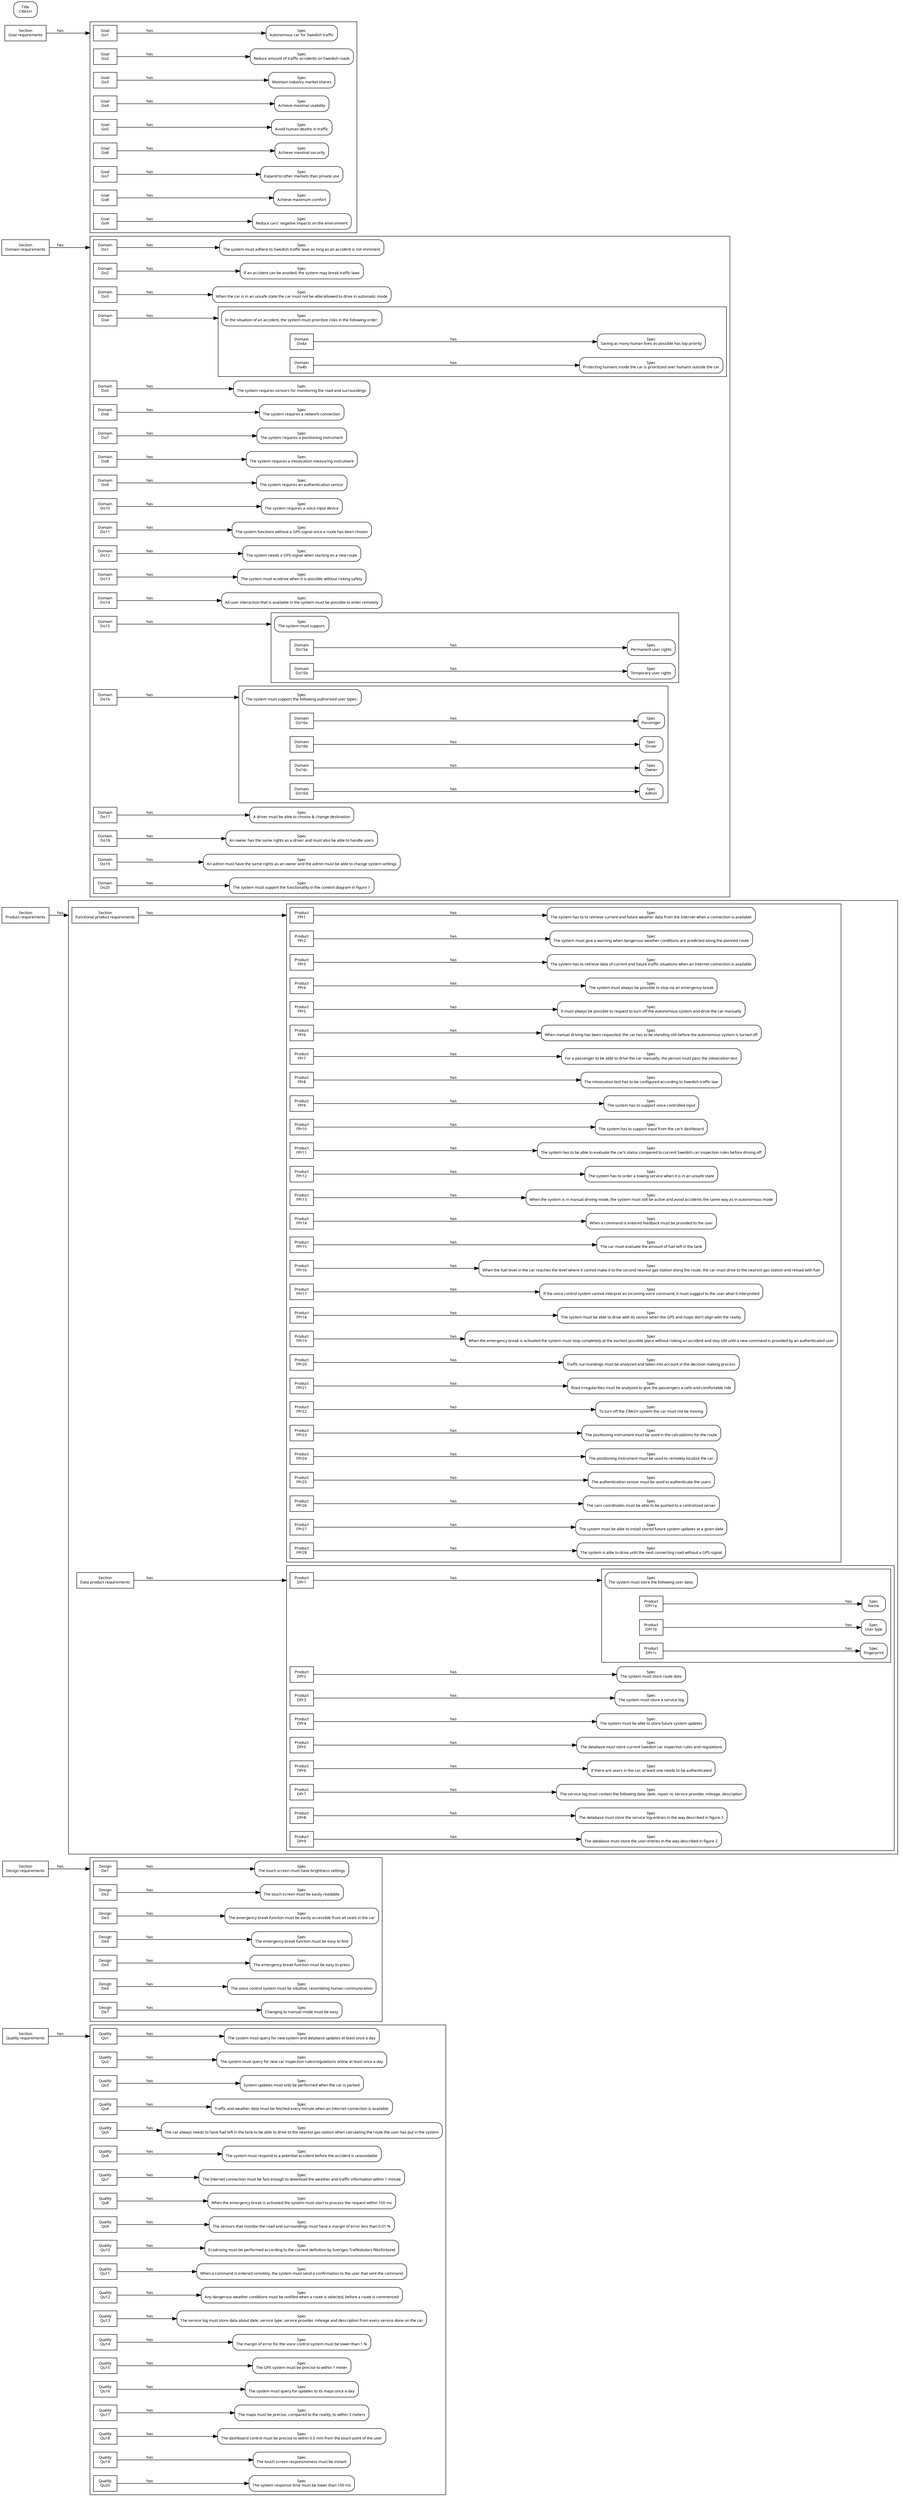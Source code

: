 digraph "reqT.Model" { 

  compound=true;overlap=false;rankdir=LR;clusterrank=local;
  node [fontname="Sans", fontsize=9];
  edge [fontname="Sans", fontsize=9];


//subGraphPre(Section(Quality requirements),has,Quality(Qu1),/)

  "/Section(Quality requirements)" [label="Section\nQuality requirements", shape=box];
  "/Section(Quality requirements)" ->   "/Section(Quality requirements).has/Quality(Qu1)" [label=has, lhead="cluster_Section(Quality requirements)"];
  subgraph "cluster_Section(Quality requirements)" { 

//singleSubnodeLink(Quality(Qu1),has,Spec(The system must query for new system and database updates at least once a day),Section(Quality requirements).has/)

    "/Section(Quality requirements).has/Quality(Qu1)" [label="Quality\nQu1", shape=box];
    "/Section(Quality requirements).has/Quality(Qu1).has/Spec(The system must query for new system and database updates at least once a day)" [label="Spec\nThe system must query for new system and database updates at least once a day", shape=box, style=rounded];
    "/Section(Quality requirements).has/Quality(Qu1)" ->   "/Section(Quality requirements).has/Quality(Qu1).has/Spec(The system must query for new system and database updates at least once a day)"[label=has];

//singleSubnodeLink(Quality(Qu2),has,Spec(The system must query for new car inspection rules/regulations online at least once a day),Section(Quality requirements).has/)

    "/Section(Quality requirements).has/Quality(Qu2)" [label="Quality\nQu2", shape=box];
    "/Section(Quality requirements).has/Quality(Qu2).has/Spec(The system must query for new car inspection rules/regulations online at least once a day)" [label="Spec\nThe system must query for new car inspection rules/regulations online at least once a day", shape=box, style=rounded];
    "/Section(Quality requirements).has/Quality(Qu2)" ->   "/Section(Quality requirements).has/Quality(Qu2).has/Spec(The system must query for new car inspection rules/regulations online at least once a day)"[label=has];

//singleSubnodeLink(Quality(Qu3),has,Spec(System updates must only be performed when the car is parked),Section(Quality requirements).has/)

    "/Section(Quality requirements).has/Quality(Qu3)" [label="Quality\nQu3", shape=box];
    "/Section(Quality requirements).has/Quality(Qu3).has/Spec(System updates must only be performed when the car is parked)" [label="Spec\nSystem updates must only be performed when the car is parked", shape=box, style=rounded];
    "/Section(Quality requirements).has/Quality(Qu3)" ->   "/Section(Quality requirements).has/Quality(Qu3).has/Spec(System updates must only be performed when the car is parked)"[label=has];

//singleSubnodeLink(Quality(Qu4),has,Spec(Traffic and weather data must be fetched every minute when an Internet connection is available),Section(Quality requirements).has/)

    "/Section(Quality requirements).has/Quality(Qu4)" [label="Quality\nQu4", shape=box];
    "/Section(Quality requirements).has/Quality(Qu4).has/Spec(Traffic and weather data must be fetched every minute when an Internet connection is available)" [label="Spec\nTraffic and weather data must be fetched every minute when an Internet connection is available", shape=box, style=rounded];
    "/Section(Quality requirements).has/Quality(Qu4)" ->   "/Section(Quality requirements).has/Quality(Qu4).has/Spec(Traffic and weather data must be fetched every minute when an Internet connection is available)"[label=has];

//singleSubnodeLink(Quality(Qu5),has,Spec(The car always needs to have fuel left in the tank to be able to drive to the nearest gas station when calculating the route the user has put in the system),Section(Quality requirements).has/)

    "/Section(Quality requirements).has/Quality(Qu5)" [label="Quality\nQu5", shape=box];
    "/Section(Quality requirements).has/Quality(Qu5).has/Spec(The car always needs to have fuel left in the tank to be able to drive to the nearest gas station when calculating the route the user has put in the system)" [label="Spec\nThe car always needs to have fuel left in the tank to be able to drive to the nearest gas station when calculating the route the user has put in the system", shape=box, style=rounded];
    "/Section(Quality requirements).has/Quality(Qu5)" ->   "/Section(Quality requirements).has/Quality(Qu5).has/Spec(The car always needs to have fuel left in the tank to be able to drive to the nearest gas station when calculating the route the user has put in the system)"[label=has];

//singleSubnodeLink(Quality(Qu6),has,Spec(The system must respond to a potential accident before the accident is unavoidable),Section(Quality requirements).has/)

    "/Section(Quality requirements).has/Quality(Qu6)" [label="Quality\nQu6", shape=box];
    "/Section(Quality requirements).has/Quality(Qu6).has/Spec(The system must respond to a potential accident before the accident is unavoidable)" [label="Spec\nThe system must respond to a potential accident before the accident is unavoidable", shape=box, style=rounded];
    "/Section(Quality requirements).has/Quality(Qu6)" ->   "/Section(Quality requirements).has/Quality(Qu6).has/Spec(The system must respond to a potential accident before the accident is unavoidable)"[label=has];

//singleSubnodeLink(Quality(Qu7),has,Spec(The Internet connection must be fast enough to download the weather and traffic information within 1 minute),Section(Quality requirements).has/)

    "/Section(Quality requirements).has/Quality(Qu7)" [label="Quality\nQu7", shape=box];
    "/Section(Quality requirements).has/Quality(Qu7).has/Spec(The Internet connection must be fast enough to download the weather and traffic information within 1 minute)" [label="Spec\nThe Internet connection must be fast enough to download the weather and traffic information within 1 minute", shape=box, style=rounded];
    "/Section(Quality requirements).has/Quality(Qu7)" ->   "/Section(Quality requirements).has/Quality(Qu7).has/Spec(The Internet connection must be fast enough to download the weather and traffic information within 1 minute)"[label=has];

//singleSubnodeLink(Quality(Qu8),has,Spec(When the emergency break is activated the system must start to process the request within 100 ms),Section(Quality requirements).has/)

    "/Section(Quality requirements).has/Quality(Qu8)" [label="Quality\nQu8", shape=box];
    "/Section(Quality requirements).has/Quality(Qu8).has/Spec(When the emergency break is activated the system must start to process the request within 100 ms)" [label="Spec\nWhen the emergency break is activated the system must start to process the request within 100 ms", shape=box, style=rounded];
    "/Section(Quality requirements).has/Quality(Qu8)" ->   "/Section(Quality requirements).has/Quality(Qu8).has/Spec(When the emergency break is activated the system must start to process the request within 100 ms)"[label=has];

//singleSubnodeLink(Quality(Qu9),has,Spec(The sensors that monitor the road and surroundings must have a margin of error less than 0.01 %),Section(Quality requirements).has/)

    "/Section(Quality requirements).has/Quality(Qu9)" [label="Quality\nQu9", shape=box];
    "/Section(Quality requirements).has/Quality(Qu9).has/Spec(The sensors that monitor the road and surroundings must have a margin of error less than 0.01 %)" [label="Spec\nThe sensors that monitor the road and surroundings must have a margin of error less than 0.01 %", shape=box, style=rounded];
    "/Section(Quality requirements).has/Quality(Qu9)" ->   "/Section(Quality requirements).has/Quality(Qu9).has/Spec(The sensors that monitor the road and surroundings must have a margin of error less than 0.01 %)"[label=has];

//singleSubnodeLink(Quality(Qu10),has,Spec(Ecodriving must be performed according to the current definition by Sveriges Trafikskolors Riksförbund),Section(Quality requirements).has/)

    "/Section(Quality requirements).has/Quality(Qu10)" [label="Quality\nQu10", shape=box];
    "/Section(Quality requirements).has/Quality(Qu10).has/Spec(Ecodriving must be performed according to the current definition by Sveriges Trafikskolors Riksförbund)" [label="Spec\nEcodriving must be performed according to the current definition by Sveriges Trafikskolors Riksförbund", shape=box, style=rounded];
    "/Section(Quality requirements).has/Quality(Qu10)" ->   "/Section(Quality requirements).has/Quality(Qu10).has/Spec(Ecodriving must be performed according to the current definition by Sveriges Trafikskolors Riksförbund)"[label=has];

//singleSubnodeLink(Quality(Qu11),has,Spec(When a command is entered remotely, the system must send a confirmation to the user that sent the command),Section(Quality requirements).has/)

    "/Section(Quality requirements).has/Quality(Qu11)" [label="Quality\nQu11", shape=box];
    "/Section(Quality requirements).has/Quality(Qu11).has/Spec(When a command is entered remotely, the system must send a confirmation to the user that sent the command)" [label="Spec\nWhen a command is entered remotely, the system must send a confirmation to the user that sent the command", shape=box, style=rounded];
    "/Section(Quality requirements).has/Quality(Qu11)" ->   "/Section(Quality requirements).has/Quality(Qu11).has/Spec(When a command is entered remotely, the system must send a confirmation to the user that sent the command)"[label=has];

//singleSubnodeLink(Quality(Qu12),has,Spec(Any dangerous weather conditions must be notified when a route is selected, before a route is commenced),Section(Quality requirements).has/)

    "/Section(Quality requirements).has/Quality(Qu12)" [label="Quality\nQu12", shape=box];
    "/Section(Quality requirements).has/Quality(Qu12).has/Spec(Any dangerous weather conditions must be notified when a route is selected, before a route is commenced)" [label="Spec\nAny dangerous weather conditions must be notified when a route is selected, before a route is commenced", shape=box, style=rounded];
    "/Section(Quality requirements).has/Quality(Qu12)" ->   "/Section(Quality requirements).has/Quality(Qu12).has/Spec(Any dangerous weather conditions must be notified when a route is selected, before a route is commenced)"[label=has];

//singleSubnodeLink(Quality(Qu13),has,Spec(The service log must store data about date, service type, service provider, mileage and description from every service done on the car),Section(Quality requirements).has/)

    "/Section(Quality requirements).has/Quality(Qu13)" [label="Quality\nQu13", shape=box];
    "/Section(Quality requirements).has/Quality(Qu13).has/Spec(The service log must store data about date, service type, service provider, mileage and description from every service done on the car)" [label="Spec\nThe service log must store data about date, service type, service provider, mileage and description from every service done on the car", shape=box, style=rounded];
    "/Section(Quality requirements).has/Quality(Qu13)" ->   "/Section(Quality requirements).has/Quality(Qu13).has/Spec(The service log must store data about date, service type, service provider, mileage and description from every service done on the car)"[label=has];

//singleSubnodeLink(Quality(Qu14),has,Spec(The margin of error for the voice control system must be lower than 1 %),Section(Quality requirements).has/)

    "/Section(Quality requirements).has/Quality(Qu14)" [label="Quality\nQu14", shape=box];
    "/Section(Quality requirements).has/Quality(Qu14).has/Spec(The margin of error for the voice control system must be lower than 1 %)" [label="Spec\nThe margin of error for the voice control system must be lower than 1 %", shape=box, style=rounded];
    "/Section(Quality requirements).has/Quality(Qu14)" ->   "/Section(Quality requirements).has/Quality(Qu14).has/Spec(The margin of error for the voice control system must be lower than 1 %)"[label=has];

//singleSubnodeLink(Quality(Qu15),has,Spec(The GPS system must be precise to within 1 meter),Section(Quality requirements).has/)

    "/Section(Quality requirements).has/Quality(Qu15)" [label="Quality\nQu15", shape=box];
    "/Section(Quality requirements).has/Quality(Qu15).has/Spec(The GPS system must be precise to within 1 meter)" [label="Spec\nThe GPS system must be precise to within 1 meter", shape=box, style=rounded];
    "/Section(Quality requirements).has/Quality(Qu15)" ->   "/Section(Quality requirements).has/Quality(Qu15).has/Spec(The GPS system must be precise to within 1 meter)"[label=has];

//singleSubnodeLink(Quality(Qu16),has,Spec(The system must query for updates to its maps once a day),Section(Quality requirements).has/)

    "/Section(Quality requirements).has/Quality(Qu16)" [label="Quality\nQu16", shape=box];
    "/Section(Quality requirements).has/Quality(Qu16).has/Spec(The system must query for updates to its maps once a day)" [label="Spec\nThe system must query for updates to its maps once a day", shape=box, style=rounded];
    "/Section(Quality requirements).has/Quality(Qu16)" ->   "/Section(Quality requirements).has/Quality(Qu16).has/Spec(The system must query for updates to its maps once a day)"[label=has];

//singleSubnodeLink(Quality(Qu17),has,Spec(The maps must be precise, compared to the reality, to within 3 meters),Section(Quality requirements).has/)

    "/Section(Quality requirements).has/Quality(Qu17)" [label="Quality\nQu17", shape=box];
    "/Section(Quality requirements).has/Quality(Qu17).has/Spec(The maps must be precise, compared to the reality, to within 3 meters)" [label="Spec\nThe maps must be precise, compared to the reality, to within 3 meters", shape=box, style=rounded];
    "/Section(Quality requirements).has/Quality(Qu17)" ->   "/Section(Quality requirements).has/Quality(Qu17).has/Spec(The maps must be precise, compared to the reality, to within 3 meters)"[label=has];

//singleSubnodeLink(Quality(Qu18),has,Spec(The dashboard control must be precise to within 0.5 mm from the touch point of the user),Section(Quality requirements).has/)

    "/Section(Quality requirements).has/Quality(Qu18)" [label="Quality\nQu18", shape=box];
    "/Section(Quality requirements).has/Quality(Qu18).has/Spec(The dashboard control must be precise to within 0.5 mm from the touch point of the user)" [label="Spec\nThe dashboard control must be precise to within 0.5 mm from the touch point of the user", shape=box, style=rounded];
    "/Section(Quality requirements).has/Quality(Qu18)" ->   "/Section(Quality requirements).has/Quality(Qu18).has/Spec(The dashboard control must be precise to within 0.5 mm from the touch point of the user)"[label=has];

//singleSubnodeLink(Quality(Qu19),has,Spec(The touch screen responsiveness must be instant),Section(Quality requirements).has/)

    "/Section(Quality requirements).has/Quality(Qu19)" [label="Quality\nQu19", shape=box];
    "/Section(Quality requirements).has/Quality(Qu19).has/Spec(The touch screen responsiveness must be instant)" [label="Spec\nThe touch screen responsiveness must be instant", shape=box, style=rounded];
    "/Section(Quality requirements).has/Quality(Qu19)" ->   "/Section(Quality requirements).has/Quality(Qu19).has/Spec(The touch screen responsiveness must be instant)"[label=has];

//singleSubnodeLink(Quality(Qu20),has,Spec(The system response time must be lower than 100 ms),Section(Quality requirements).has/)

    "/Section(Quality requirements).has/Quality(Qu20)" [label="Quality\nQu20", shape=box];
    "/Section(Quality requirements).has/Quality(Qu20).has/Spec(The system response time must be lower than 100 ms)" [label="Spec\nThe system response time must be lower than 100 ms", shape=box, style=rounded];
    "/Section(Quality requirements).has/Quality(Qu20)" ->   "/Section(Quality requirements).has/Quality(Qu20).has/Spec(The system response time must be lower than 100 ms)"[label=has];
  }

//subGraphPre(Section(Design requirements),has,Design(De1),/)

  "/Section(Design requirements)" [label="Section\nDesign requirements", shape=box];
  "/Section(Design requirements)" ->   "/Section(Design requirements).has/Design(De1)" [label=has, lhead="cluster_Section(Design requirements)"];
  subgraph "cluster_Section(Design requirements)" { 

//singleSubnodeLink(Design(De1),has,Spec(The touch screen must have brightness settings),Section(Design requirements).has/)

    "/Section(Design requirements).has/Design(De1)" [label="Design\nDe1", shape=box];
    "/Section(Design requirements).has/Design(De1).has/Spec(The touch screen must have brightness settings)" [label="Spec\nThe touch screen must have brightness settings", shape=box, style=rounded];
    "/Section(Design requirements).has/Design(De1)" ->   "/Section(Design requirements).has/Design(De1).has/Spec(The touch screen must have brightness settings)"[label=has];

//singleSubnodeLink(Design(De2),has,Spec(The touch screen must be easily readable),Section(Design requirements).has/)

    "/Section(Design requirements).has/Design(De2)" [label="Design\nDe2", shape=box];
    "/Section(Design requirements).has/Design(De2).has/Spec(The touch screen must be easily readable)" [label="Spec\nThe touch screen must be easily readable", shape=box, style=rounded];
    "/Section(Design requirements).has/Design(De2)" ->   "/Section(Design requirements).has/Design(De2).has/Spec(The touch screen must be easily readable)"[label=has];

//singleSubnodeLink(Design(De3),has,Spec(The emergency break function must be easily accessible from all seats in the car),Section(Design requirements).has/)

    "/Section(Design requirements).has/Design(De3)" [label="Design\nDe3", shape=box];
    "/Section(Design requirements).has/Design(De3).has/Spec(The emergency break function must be easily accessible from all seats in the car)" [label="Spec\nThe emergency break function must be easily accessible from all seats in the car", shape=box, style=rounded];
    "/Section(Design requirements).has/Design(De3)" ->   "/Section(Design requirements).has/Design(De3).has/Spec(The emergency break function must be easily accessible from all seats in the car)"[label=has];

//singleSubnodeLink(Design(De4),has,Spec(The emergency break function must be easy to find),Section(Design requirements).has/)

    "/Section(Design requirements).has/Design(De4)" [label="Design\nDe4", shape=box];
    "/Section(Design requirements).has/Design(De4).has/Spec(The emergency break function must be easy to find)" [label="Spec\nThe emergency break function must be easy to find", shape=box, style=rounded];
    "/Section(Design requirements).has/Design(De4)" ->   "/Section(Design requirements).has/Design(De4).has/Spec(The emergency break function must be easy to find)"[label=has];

//singleSubnodeLink(Design(De5),has,Spec(The emergency break function must be easy to press),Section(Design requirements).has/)

    "/Section(Design requirements).has/Design(De5)" [label="Design\nDe5", shape=box];
    "/Section(Design requirements).has/Design(De5).has/Spec(The emergency break function must be easy to press)" [label="Spec\nThe emergency break function must be easy to press", shape=box, style=rounded];
    "/Section(Design requirements).has/Design(De5)" ->   "/Section(Design requirements).has/Design(De5).has/Spec(The emergency break function must be easy to press)"[label=has];

//singleSubnodeLink(Design(De6),has,Spec(The voice control system must be intuitive, resembling human communication),Section(Design requirements).has/)

    "/Section(Design requirements).has/Design(De6)" [label="Design\nDe6", shape=box];
    "/Section(Design requirements).has/Design(De6).has/Spec(The voice control system must be intuitive, resembling human communication)" [label="Spec\nThe voice control system must be intuitive, resembling human communication", shape=box, style=rounded];
    "/Section(Design requirements).has/Design(De6)" ->   "/Section(Design requirements).has/Design(De6).has/Spec(The voice control system must be intuitive, resembling human communication)"[label=has];

//singleSubnodeLink(Design(De7),has,Spec(Changing to manual mode must be easy),Section(Design requirements).has/)

    "/Section(Design requirements).has/Design(De7)" [label="Design\nDe7", shape=box];
    "/Section(Design requirements).has/Design(De7).has/Spec(Changing to manual mode must be easy)" [label="Spec\nChanging to manual mode must be easy", shape=box, style=rounded];
    "/Section(Design requirements).has/Design(De7)" ->   "/Section(Design requirements).has/Design(De7).has/Spec(Changing to manual mode must be easy)"[label=has];
  }

//subGraphPre(Section(Product requirements),has,Section(Functional product requirements),/)

  "/Section(Product requirements)" [label="Section\nProduct requirements", shape=box];
  "/Section(Product requirements)" ->   "/Section(Product requirements).has/Section(Functional product requirements)" [label=has, lhead="cluster_Section(Product requirements)"];
  subgraph "cluster_Section(Product requirements)" { 

//subGraphPre(Section(Functional product requirements),has,Product(FPr1),Section(Product requirements).has/)

    "/Section(Product requirements).has/Section(Functional product requirements)" [label="Section\nFunctional product requirements", shape=box];
    "/Section(Product requirements).has/Section(Functional product requirements)" ->   "/Section(Product requirements).has/Section(Functional product requirements).has/Product(FPr1)" [label=has, lhead="cluster_Section(Functional product requirements)"];
    subgraph "cluster_Section(Functional product requirements)" { 

//singleSubnodeLink(Product(FPr1),has,Spec(The system has to to retrieve current and future weather data from the Internet when a connection is available),Section(Product requirements).has/Section(Functional product requirements).has/)

      "/Section(Product requirements).has/Section(Functional product requirements).has/Product(FPr1)" [label="Product\nFPr1", shape=box];
      "/Section(Product requirements).has/Section(Functional product requirements).has/Product(FPr1).has/Spec(The system has to to retrieve current and future weather data from the Internet when a connection is available)" [label="Spec\nThe system has to to retrieve current and future weather data from the Internet when a connection is available", shape=box, style=rounded];
      "/Section(Product requirements).has/Section(Functional product requirements).has/Product(FPr1)" ->   "/Section(Product requirements).has/Section(Functional product requirements).has/Product(FPr1).has/Spec(The system has to to retrieve current and future weather data from the Internet when a connection is available)"[label=has];

//singleSubnodeLink(Product(FPr2),has,Spec(The system must give a warning when dangerous weather conditions are predicted along the planned route),Section(Product requirements).has/Section(Functional product requirements).has/)

      "/Section(Product requirements).has/Section(Functional product requirements).has/Product(FPr2)" [label="Product\nFPr2", shape=box];
      "/Section(Product requirements).has/Section(Functional product requirements).has/Product(FPr2).has/Spec(The system must give a warning when dangerous weather conditions are predicted along the planned route)" [label="Spec\nThe system must give a warning when dangerous weather conditions are predicted along the planned route", shape=box, style=rounded];
      "/Section(Product requirements).has/Section(Functional product requirements).has/Product(FPr2)" ->   "/Section(Product requirements).has/Section(Functional product requirements).has/Product(FPr2).has/Spec(The system must give a warning when dangerous weather conditions are predicted along the planned route)"[label=has];

//singleSubnodeLink(Product(FPr3),has,Spec(The system has to retrieve data of current and future traffic situations when an Internet connection is available),Section(Product requirements).has/Section(Functional product requirements).has/)

      "/Section(Product requirements).has/Section(Functional product requirements).has/Product(FPr3)" [label="Product\nFPr3", shape=box];
      "/Section(Product requirements).has/Section(Functional product requirements).has/Product(FPr3).has/Spec(The system has to retrieve data of current and future traffic situations when an Internet connection is available)" [label="Spec\nThe system has to retrieve data of current and future traffic situations when an Internet connection is available", shape=box, style=rounded];
      "/Section(Product requirements).has/Section(Functional product requirements).has/Product(FPr3)" ->   "/Section(Product requirements).has/Section(Functional product requirements).has/Product(FPr3).has/Spec(The system has to retrieve data of current and future traffic situations when an Internet connection is available)"[label=has];

//singleSubnodeLink(Product(FPr4),has,Spec(The system must always be possible to stop via an emergency-break),Section(Product requirements).has/Section(Functional product requirements).has/)

      "/Section(Product requirements).has/Section(Functional product requirements).has/Product(FPr4)" [label="Product\nFPr4", shape=box];
      "/Section(Product requirements).has/Section(Functional product requirements).has/Product(FPr4).has/Spec(The system must always be possible to stop via an emergency-break)" [label="Spec\nThe system must always be possible to stop via an emergency-break", shape=box, style=rounded];
      "/Section(Product requirements).has/Section(Functional product requirements).has/Product(FPr4)" ->   "/Section(Product requirements).has/Section(Functional product requirements).has/Product(FPr4).has/Spec(The system must always be possible to stop via an emergency-break)"[label=has];

//singleSubnodeLink(Product(FPr5),has,Spec(It must always be possible to request to turn off the autonomous system and drive the car manually),Section(Product requirements).has/Section(Functional product requirements).has/)

      "/Section(Product requirements).has/Section(Functional product requirements).has/Product(FPr5)" [label="Product\nFPr5", shape=box];
      "/Section(Product requirements).has/Section(Functional product requirements).has/Product(FPr5).has/Spec(It must always be possible to request to turn off the autonomous system and drive the car manually)" [label="Spec\nIt must always be possible to request to turn off the autonomous system and drive the car manually", shape=box, style=rounded];
      "/Section(Product requirements).has/Section(Functional product requirements).has/Product(FPr5)" ->   "/Section(Product requirements).has/Section(Functional product requirements).has/Product(FPr5).has/Spec(It must always be possible to request to turn off the autonomous system and drive the car manually)"[label=has];

//singleSubnodeLink(Product(FPr6),has,Spec(When manual driving has been requested, the car has to be standing still before the autonomous system is turned off),Section(Product requirements).has/Section(Functional product requirements).has/)

      "/Section(Product requirements).has/Section(Functional product requirements).has/Product(FPr6)" [label="Product\nFPr6", shape=box];
      "/Section(Product requirements).has/Section(Functional product requirements).has/Product(FPr6).has/Spec(When manual driving has been requested, the car has to be standing still before the autonomous system is turned off)" [label="Spec\nWhen manual driving has been requested, the car has to be standing still before the autonomous system is turned off", shape=box, style=rounded];
      "/Section(Product requirements).has/Section(Functional product requirements).has/Product(FPr6)" ->   "/Section(Product requirements).has/Section(Functional product requirements).has/Product(FPr6).has/Spec(When manual driving has been requested, the car has to be standing still before the autonomous system is turned off)"[label=has];

//singleSubnodeLink(Product(FPr7),has,Spec(For a passenger to be able to drive the car manually, the person must pass the intoxication test),Section(Product requirements).has/Section(Functional product requirements).has/)

      "/Section(Product requirements).has/Section(Functional product requirements).has/Product(FPr7)" [label="Product\nFPr7", shape=box];
      "/Section(Product requirements).has/Section(Functional product requirements).has/Product(FPr7).has/Spec(For a passenger to be able to drive the car manually, the person must pass the intoxication test)" [label="Spec\nFor a passenger to be able to drive the car manually, the person must pass the intoxication test", shape=box, style=rounded];
      "/Section(Product requirements).has/Section(Functional product requirements).has/Product(FPr7)" ->   "/Section(Product requirements).has/Section(Functional product requirements).has/Product(FPr7).has/Spec(For a passenger to be able to drive the car manually, the person must pass the intoxication test)"[label=has];

//singleSubnodeLink(Product(FPr8),has,Spec(The intoxication test has to be configured according to Swedish traffic law),Section(Product requirements).has/Section(Functional product requirements).has/)

      "/Section(Product requirements).has/Section(Functional product requirements).has/Product(FPr8)" [label="Product\nFPr8", shape=box];
      "/Section(Product requirements).has/Section(Functional product requirements).has/Product(FPr8).has/Spec(The intoxication test has to be configured according to Swedish traffic law)" [label="Spec\nThe intoxication test has to be configured according to Swedish traffic law", shape=box, style=rounded];
      "/Section(Product requirements).has/Section(Functional product requirements).has/Product(FPr8)" ->   "/Section(Product requirements).has/Section(Functional product requirements).has/Product(FPr8).has/Spec(The intoxication test has to be configured according to Swedish traffic law)"[label=has];

//singleSubnodeLink(Product(FPr9),has,Spec(The system has to support voice controlled input),Section(Product requirements).has/Section(Functional product requirements).has/)

      "/Section(Product requirements).has/Section(Functional product requirements).has/Product(FPr9)" [label="Product\nFPr9", shape=box];
      "/Section(Product requirements).has/Section(Functional product requirements).has/Product(FPr9).has/Spec(The system has to support voice controlled input)" [label="Spec\nThe system has to support voice controlled input", shape=box, style=rounded];
      "/Section(Product requirements).has/Section(Functional product requirements).has/Product(FPr9)" ->   "/Section(Product requirements).has/Section(Functional product requirements).has/Product(FPr9).has/Spec(The system has to support voice controlled input)"[label=has];

//singleSubnodeLink(Product(FPr10),has,Spec(The system has to support input from the car's dashboard),Section(Product requirements).has/Section(Functional product requirements).has/)

      "/Section(Product requirements).has/Section(Functional product requirements).has/Product(FPr10)" [label="Product\nFPr10", shape=box];
      "/Section(Product requirements).has/Section(Functional product requirements).has/Product(FPr10).has/Spec(The system has to support input from the car's dashboard)" [label="Spec\nThe system has to support input from the car's dashboard", shape=box, style=rounded];
      "/Section(Product requirements).has/Section(Functional product requirements).has/Product(FPr10)" ->   "/Section(Product requirements).has/Section(Functional product requirements).has/Product(FPr10).has/Spec(The system has to support input from the car's dashboard)"[label=has];

//singleSubnodeLink(Product(FPr11),has,Spec(The system has to be able to evaluate the car's status compared to current Swedish car inspection rules before driving off),Section(Product requirements).has/Section(Functional product requirements).has/)

      "/Section(Product requirements).has/Section(Functional product requirements).has/Product(FPr11)" [label="Product\nFPr11", shape=box];
      "/Section(Product requirements).has/Section(Functional product requirements).has/Product(FPr11).has/Spec(The system has to be able to evaluate the car's status compared to current Swedish car inspection rules before driving off)" [label="Spec\nThe system has to be able to evaluate the car's status compared to current Swedish car inspection rules before driving off", shape=box, style=rounded];
      "/Section(Product requirements).has/Section(Functional product requirements).has/Product(FPr11)" ->   "/Section(Product requirements).has/Section(Functional product requirements).has/Product(FPr11).has/Spec(The system has to be able to evaluate the car's status compared to current Swedish car inspection rules before driving off)"[label=has];

//singleSubnodeLink(Product(FPr12),has,Spec(The system has to order a towing service when it is in an unsafe state),Section(Product requirements).has/Section(Functional product requirements).has/)

      "/Section(Product requirements).has/Section(Functional product requirements).has/Product(FPr12)" [label="Product\nFPr12", shape=box];
      "/Section(Product requirements).has/Section(Functional product requirements).has/Product(FPr12).has/Spec(The system has to order a towing service when it is in an unsafe state)" [label="Spec\nThe system has to order a towing service when it is in an unsafe state", shape=box, style=rounded];
      "/Section(Product requirements).has/Section(Functional product requirements).has/Product(FPr12)" ->   "/Section(Product requirements).has/Section(Functional product requirements).has/Product(FPr12).has/Spec(The system has to order a towing service when it is in an unsafe state)"[label=has];

//singleSubnodeLink(Product(FPr13),has,Spec(When the system is in manual driving mode, the system must still be active and avoid accidents the same way as in autonomous mode),Section(Product requirements).has/Section(Functional product requirements).has/)

      "/Section(Product requirements).has/Section(Functional product requirements).has/Product(FPr13)" [label="Product\nFPr13", shape=box];
      "/Section(Product requirements).has/Section(Functional product requirements).has/Product(FPr13).has/Spec(When the system is in manual driving mode, the system must still be active and avoid accidents the same way as in autonomous mode)" [label="Spec\nWhen the system is in manual driving mode, the system must still be active and avoid accidents the same way as in autonomous mode", shape=box, style=rounded];
      "/Section(Product requirements).has/Section(Functional product requirements).has/Product(FPr13)" ->   "/Section(Product requirements).has/Section(Functional product requirements).has/Product(FPr13).has/Spec(When the system is in manual driving mode, the system must still be active and avoid accidents the same way as in autonomous mode)"[label=has];

//singleSubnodeLink(Product(FPr14),has,Spec(When a command is entered feedback must be provided to the user),Section(Product requirements).has/Section(Functional product requirements).has/)

      "/Section(Product requirements).has/Section(Functional product requirements).has/Product(FPr14)" [label="Product\nFPr14", shape=box];
      "/Section(Product requirements).has/Section(Functional product requirements).has/Product(FPr14).has/Spec(When a command is entered feedback must be provided to the user)" [label="Spec\nWhen a command is entered feedback must be provided to the user", shape=box, style=rounded];
      "/Section(Product requirements).has/Section(Functional product requirements).has/Product(FPr14)" ->   "/Section(Product requirements).has/Section(Functional product requirements).has/Product(FPr14).has/Spec(When a command is entered feedback must be provided to the user)"[label=has];

//singleSubnodeLink(Product(FPr15),has,Spec(The car must evaluate the amount of fuel left in the tank),Section(Product requirements).has/Section(Functional product requirements).has/)

      "/Section(Product requirements).has/Section(Functional product requirements).has/Product(FPr15)" [label="Product\nFPr15", shape=box];
      "/Section(Product requirements).has/Section(Functional product requirements).has/Product(FPr15).has/Spec(The car must evaluate the amount of fuel left in the tank)" [label="Spec\nThe car must evaluate the amount of fuel left in the tank", shape=box, style=rounded];
      "/Section(Product requirements).has/Section(Functional product requirements).has/Product(FPr15)" ->   "/Section(Product requirements).has/Section(Functional product requirements).has/Product(FPr15).has/Spec(The car must evaluate the amount of fuel left in the tank)"[label=has];

//singleSubnodeLink(Product(FPr16),has,Spec(When the fuel level in the car reaches the level where it cannot make it to the second nearest gas station along the route, the car must drive to the nearest gas station and reload with fuel),Section(Product requirements).has/Section(Functional product requirements).has/)

      "/Section(Product requirements).has/Section(Functional product requirements).has/Product(FPr16)" [label="Product\nFPr16", shape=box];
      "/Section(Product requirements).has/Section(Functional product requirements).has/Product(FPr16).has/Spec(When the fuel level in the car reaches the level where it cannot make it to the second nearest gas station along the route, the car must drive to the nearest gas station and reload with fuel)" [label="Spec\nWhen the fuel level in the car reaches the level where it cannot make it to the second nearest gas station along the route, the car must drive to the nearest gas station and reload with fuel", shape=box, style=rounded];
      "/Section(Product requirements).has/Section(Functional product requirements).has/Product(FPr16)" ->   "/Section(Product requirements).has/Section(Functional product requirements).has/Product(FPr16).has/Spec(When the fuel level in the car reaches the level where it cannot make it to the second nearest gas station along the route, the car must drive to the nearest gas station and reload with fuel)"[label=has];

//singleSubnodeLink(Product(FPr17),has,Spec(If the voice control system cannot interpret an incoming voice command, it must suggest to the user what it interpreted),Section(Product requirements).has/Section(Functional product requirements).has/)

      "/Section(Product requirements).has/Section(Functional product requirements).has/Product(FPr17)" [label="Product\nFPr17", shape=box];
      "/Section(Product requirements).has/Section(Functional product requirements).has/Product(FPr17).has/Spec(If the voice control system cannot interpret an incoming voice command, it must suggest to the user what it interpreted)" [label="Spec\nIf the voice control system cannot interpret an incoming voice command, it must suggest to the user what it interpreted", shape=box, style=rounded];
      "/Section(Product requirements).has/Section(Functional product requirements).has/Product(FPr17)" ->   "/Section(Product requirements).has/Section(Functional product requirements).has/Product(FPr17).has/Spec(If the voice control system cannot interpret an incoming voice command, it must suggest to the user what it interpreted)"[label=has];

//singleSubnodeLink(Product(FPr18),has,Spec(The system must be able to drive with its sensor when the GPS and maps don't align with the reality),Section(Product requirements).has/Section(Functional product requirements).has/)

      "/Section(Product requirements).has/Section(Functional product requirements).has/Product(FPr18)" [label="Product\nFPr18", shape=box];
      "/Section(Product requirements).has/Section(Functional product requirements).has/Product(FPr18).has/Spec(The system must be able to drive with its sensor when the GPS and maps don't align with the reality)" [label="Spec\nThe system must be able to drive with its sensor when the GPS and maps don't align with the reality", shape=box, style=rounded];
      "/Section(Product requirements).has/Section(Functional product requirements).has/Product(FPr18)" ->   "/Section(Product requirements).has/Section(Functional product requirements).has/Product(FPr18).has/Spec(The system must be able to drive with its sensor when the GPS and maps don't align with the reality)"[label=has];

//singleSubnodeLink(Product(FPr19),has,Spec(When the emergency break is activated the system must stop completely at the earliest possible place without risking an accident and stay still until a new command is provided by an authenticated user),Section(Product requirements).has/Section(Functional product requirements).has/)

      "/Section(Product requirements).has/Section(Functional product requirements).has/Product(FPr19)" [label="Product\nFPr19", shape=box];
      "/Section(Product requirements).has/Section(Functional product requirements).has/Product(FPr19).has/Spec(When the emergency break is activated the system must stop completely at the earliest possible place without risking an accident and stay still until a new command is provided by an authenticated user)" [label="Spec\nWhen the emergency break is activated the system must stop completely at the earliest possible place without risking an accident and stay still until a new command is provided by an authenticated user", shape=box, style=rounded];
      "/Section(Product requirements).has/Section(Functional product requirements).has/Product(FPr19)" ->   "/Section(Product requirements).has/Section(Functional product requirements).has/Product(FPr19).has/Spec(When the emergency break is activated the system must stop completely at the earliest possible place without risking an accident and stay still until a new command is provided by an authenticated user)"[label=has];

//singleSubnodeLink(Product(FPr20),has,Spec(Traffic surroundings must be analyzed and taken into account in the decision making process),Section(Product requirements).has/Section(Functional product requirements).has/)

      "/Section(Product requirements).has/Section(Functional product requirements).has/Product(FPr20)" [label="Product\nFPr20", shape=box];
      "/Section(Product requirements).has/Section(Functional product requirements).has/Product(FPr20).has/Spec(Traffic surroundings must be analyzed and taken into account in the decision making process)" [label="Spec\nTraffic surroundings must be analyzed and taken into account in the decision making process", shape=box, style=rounded];
      "/Section(Product requirements).has/Section(Functional product requirements).has/Product(FPr20)" ->   "/Section(Product requirements).has/Section(Functional product requirements).has/Product(FPr20).has/Spec(Traffic surroundings must be analyzed and taken into account in the decision making process)"[label=has];

//singleSubnodeLink(Product(FPr21),has,Spec(Road irregularities must be analyzed to give the passengers a safe and comfortable ride),Section(Product requirements).has/Section(Functional product requirements).has/)

      "/Section(Product requirements).has/Section(Functional product requirements).has/Product(FPr21)" [label="Product\nFPr21", shape=box];
      "/Section(Product requirements).has/Section(Functional product requirements).has/Product(FPr21).has/Spec(Road irregularities must be analyzed to give the passengers a safe and comfortable ride)" [label="Spec\nRoad irregularities must be analyzed to give the passengers a safe and comfortable ride", shape=box, style=rounded];
      "/Section(Product requirements).has/Section(Functional product requirements).has/Product(FPr21)" ->   "/Section(Product requirements).has/Section(Functional product requirements).has/Product(FPr21).has/Spec(Road irregularities must be analyzed to give the passengers a safe and comfortable ride)"[label=has];

//singleSubnodeLink(Product(FPr22),has,Spec(To turn off the CRASH system the car must not be moving),Section(Product requirements).has/Section(Functional product requirements).has/)

      "/Section(Product requirements).has/Section(Functional product requirements).has/Product(FPr22)" [label="Product\nFPr22", shape=box];
      "/Section(Product requirements).has/Section(Functional product requirements).has/Product(FPr22).has/Spec(To turn off the CRASH system the car must not be moving)" [label="Spec\nTo turn off the CRASH system the car must not be moving", shape=box, style=rounded];
      "/Section(Product requirements).has/Section(Functional product requirements).has/Product(FPr22)" ->   "/Section(Product requirements).has/Section(Functional product requirements).has/Product(FPr22).has/Spec(To turn off the CRASH system the car must not be moving)"[label=has];

//singleSubnodeLink(Product(FPr23),has,Spec(The positioning instrument must be used in the calculations for the route),Section(Product requirements).has/Section(Functional product requirements).has/)

      "/Section(Product requirements).has/Section(Functional product requirements).has/Product(FPr23)" [label="Product\nFPr23", shape=box];
      "/Section(Product requirements).has/Section(Functional product requirements).has/Product(FPr23).has/Spec(The positioning instrument must be used in the calculations for the route)" [label="Spec\nThe positioning instrument must be used in the calculations for the route", shape=box, style=rounded];
      "/Section(Product requirements).has/Section(Functional product requirements).has/Product(FPr23)" ->   "/Section(Product requirements).has/Section(Functional product requirements).has/Product(FPr23).has/Spec(The positioning instrument must be used in the calculations for the route)"[label=has];

//singleSubnodeLink(Product(FPr24),has,Spec(The positioning instrument must be used to remotely localize the car),Section(Product requirements).has/Section(Functional product requirements).has/)

      "/Section(Product requirements).has/Section(Functional product requirements).has/Product(FPr24)" [label="Product\nFPr24", shape=box];
      "/Section(Product requirements).has/Section(Functional product requirements).has/Product(FPr24).has/Spec(The positioning instrument must be used to remotely localize the car)" [label="Spec\nThe positioning instrument must be used to remotely localize the car", shape=box, style=rounded];
      "/Section(Product requirements).has/Section(Functional product requirements).has/Product(FPr24)" ->   "/Section(Product requirements).has/Section(Functional product requirements).has/Product(FPr24).has/Spec(The positioning instrument must be used to remotely localize the car)"[label=has];

//singleSubnodeLink(Product(FPr25),has,Spec(The authentication sensor must be used to authenticate the users),Section(Product requirements).has/Section(Functional product requirements).has/)

      "/Section(Product requirements).has/Section(Functional product requirements).has/Product(FPr25)" [label="Product\nFPr25", shape=box];
      "/Section(Product requirements).has/Section(Functional product requirements).has/Product(FPr25).has/Spec(The authentication sensor must be used to authenticate the users)" [label="Spec\nThe authentication sensor must be used to authenticate the users", shape=box, style=rounded];
      "/Section(Product requirements).has/Section(Functional product requirements).has/Product(FPr25)" ->   "/Section(Product requirements).has/Section(Functional product requirements).has/Product(FPr25).has/Spec(The authentication sensor must be used to authenticate the users)"[label=has];

//singleSubnodeLink(Product(FPr26),has,Spec(The cars coordinates must be able to be pushed to a centralized server),Section(Product requirements).has/Section(Functional product requirements).has/)

      "/Section(Product requirements).has/Section(Functional product requirements).has/Product(FPr26)" [label="Product\nFPr26", shape=box];
      "/Section(Product requirements).has/Section(Functional product requirements).has/Product(FPr26).has/Spec(The cars coordinates must be able to be pushed to a centralized server)" [label="Spec\nThe cars coordinates must be able to be pushed to a centralized server", shape=box, style=rounded];
      "/Section(Product requirements).has/Section(Functional product requirements).has/Product(FPr26)" ->   "/Section(Product requirements).has/Section(Functional product requirements).has/Product(FPr26).has/Spec(The cars coordinates must be able to be pushed to a centralized server)"[label=has];

//singleSubnodeLink(Product(FPr27),has,Spec(The system must be able to install stored future system updates at a given date),Section(Product requirements).has/Section(Functional product requirements).has/)

      "/Section(Product requirements).has/Section(Functional product requirements).has/Product(FPr27)" [label="Product\nFPr27", shape=box];
      "/Section(Product requirements).has/Section(Functional product requirements).has/Product(FPr27).has/Spec(The system must be able to install stored future system updates at a given date)" [label="Spec\nThe system must be able to install stored future system updates at a given date", shape=box, style=rounded];
      "/Section(Product requirements).has/Section(Functional product requirements).has/Product(FPr27)" ->   "/Section(Product requirements).has/Section(Functional product requirements).has/Product(FPr27).has/Spec(The system must be able to install stored future system updates at a given date)"[label=has];

//singleSubnodeLink(Product(FPr28),has,Spec(The system is able to drive until the next connecting road without a GPS-signal),Section(Product requirements).has/Section(Functional product requirements).has/)

      "/Section(Product requirements).has/Section(Functional product requirements).has/Product(FPr28)" [label="Product\nFPr28", shape=box];
      "/Section(Product requirements).has/Section(Functional product requirements).has/Product(FPr28).has/Spec(The system is able to drive until the next connecting road without a GPS-signal)" [label="Spec\nThe system is able to drive until the next connecting road without a GPS-signal", shape=box, style=rounded];
      "/Section(Product requirements).has/Section(Functional product requirements).has/Product(FPr28)" ->   "/Section(Product requirements).has/Section(Functional product requirements).has/Product(FPr28).has/Spec(The system is able to drive until the next connecting road without a GPS-signal)"[label=has];
    }

//subGraphPre(Section(Data product requirements),has,Product(DPr1),Section(Product requirements).has/)

    "/Section(Product requirements).has/Section(Data product requirements)" [label="Section\nData product requirements", shape=box];
    "/Section(Product requirements).has/Section(Data product requirements)" ->   "/Section(Product requirements).has/Section(Data product requirements).has/Product(DPr1)" [label=has, lhead="cluster_Section(Data product requirements)"];
    subgraph "cluster_Section(Data product requirements)" { 

//subGraphPre(Product(DPr1),has,Spec(The system must store the following user data:),Section(Product requirements).has/Section(Data product requirements).has/)

      "/Section(Product requirements).has/Section(Data product requirements).has/Product(DPr1)" [label="Product\nDPr1", shape=box];
      "/Section(Product requirements).has/Section(Data product requirements).has/Product(DPr1)" ->   "/Section(Product requirements).has/Section(Data product requirements).has/Product(DPr1).has/Spec(The system must store the following user data:)" [label=has, lhead="cluster_Product(DPr1)"];
      subgraph "cluster_Product(DPr1)" { 
        "/Section(Product requirements).has/Section(Data product requirements).has/Product(DPr1).has/Spec(The system must store the following user data:)" [label="Spec\nThe system must store the following user data:", shape=box, style=rounded];

//singleSubnodeLink(Product(DPr1a),has,Spec(Name),Section(Product requirements).has/Section(Data product requirements).has/Product(DPr1).has/)

        "/Section(Product requirements).has/Section(Data product requirements).has/Product(DPr1).has/Product(DPr1a)" [label="Product\nDPr1a", shape=box];
        "/Section(Product requirements).has/Section(Data product requirements).has/Product(DPr1).has/Product(DPr1a).has/Spec(Name)" [label="Spec\nName", shape=box, style=rounded];
        "/Section(Product requirements).has/Section(Data product requirements).has/Product(DPr1).has/Product(DPr1a)" ->   "/Section(Product requirements).has/Section(Data product requirements).has/Product(DPr1).has/Product(DPr1a).has/Spec(Name)"[label=has];

//singleSubnodeLink(Product(DPr1b),has,Spec(User type),Section(Product requirements).has/Section(Data product requirements).has/Product(DPr1).has/)

        "/Section(Product requirements).has/Section(Data product requirements).has/Product(DPr1).has/Product(DPr1b)" [label="Product\nDPr1b", shape=box];
        "/Section(Product requirements).has/Section(Data product requirements).has/Product(DPr1).has/Product(DPr1b).has/Spec(User type)" [label="Spec\nUser type", shape=box, style=rounded];
        "/Section(Product requirements).has/Section(Data product requirements).has/Product(DPr1).has/Product(DPr1b)" ->   "/Section(Product requirements).has/Section(Data product requirements).has/Product(DPr1).has/Product(DPr1b).has/Spec(User type)"[label=has];

//singleSubnodeLink(Product(DPr1c),has,Spec(Fingerprint),Section(Product requirements).has/Section(Data product requirements).has/Product(DPr1).has/)

        "/Section(Product requirements).has/Section(Data product requirements).has/Product(DPr1).has/Product(DPr1c)" [label="Product\nDPr1c", shape=box];
        "/Section(Product requirements).has/Section(Data product requirements).has/Product(DPr1).has/Product(DPr1c).has/Spec(Fingerprint)" [label="Spec\nFingerprint", shape=box, style=rounded];
        "/Section(Product requirements).has/Section(Data product requirements).has/Product(DPr1).has/Product(DPr1c)" ->   "/Section(Product requirements).has/Section(Data product requirements).has/Product(DPr1).has/Product(DPr1c).has/Spec(Fingerprint)"[label=has];
      }

//singleSubnodeLink(Product(DPr2),has,Spec(The system must store route data),Section(Product requirements).has/Section(Data product requirements).has/)

      "/Section(Product requirements).has/Section(Data product requirements).has/Product(DPr2)" [label="Product\nDPr2", shape=box];
      "/Section(Product requirements).has/Section(Data product requirements).has/Product(DPr2).has/Spec(The system must store route data)" [label="Spec\nThe system must store route data", shape=box, style=rounded];
      "/Section(Product requirements).has/Section(Data product requirements).has/Product(DPr2)" ->   "/Section(Product requirements).has/Section(Data product requirements).has/Product(DPr2).has/Spec(The system must store route data)"[label=has];

//singleSubnodeLink(Product(DPr3),has,Spec(The system must store a service log),Section(Product requirements).has/Section(Data product requirements).has/)

      "/Section(Product requirements).has/Section(Data product requirements).has/Product(DPr3)" [label="Product\nDPr3", shape=box];
      "/Section(Product requirements).has/Section(Data product requirements).has/Product(DPr3).has/Spec(The system must store a service log)" [label="Spec\nThe system must store a service log", shape=box, style=rounded];
      "/Section(Product requirements).has/Section(Data product requirements).has/Product(DPr3)" ->   "/Section(Product requirements).has/Section(Data product requirements).has/Product(DPr3).has/Spec(The system must store a service log)"[label=has];

//singleSubnodeLink(Product(DPr4),has,Spec(The system must be able to store future system updates),Section(Product requirements).has/Section(Data product requirements).has/)

      "/Section(Product requirements).has/Section(Data product requirements).has/Product(DPr4)" [label="Product\nDPr4", shape=box];
      "/Section(Product requirements).has/Section(Data product requirements).has/Product(DPr4).has/Spec(The system must be able to store future system updates)" [label="Spec\nThe system must be able to store future system updates", shape=box, style=rounded];
      "/Section(Product requirements).has/Section(Data product requirements).has/Product(DPr4)" ->   "/Section(Product requirements).has/Section(Data product requirements).has/Product(DPr4).has/Spec(The system must be able to store future system updates)"[label=has];

//singleSubnodeLink(Product(DPr5),has,Spec(The database must store current Swedish car inspection rules and regulations),Section(Product requirements).has/Section(Data product requirements).has/)

      "/Section(Product requirements).has/Section(Data product requirements).has/Product(DPr5)" [label="Product\nDPr5", shape=box];
      "/Section(Product requirements).has/Section(Data product requirements).has/Product(DPr5).has/Spec(The database must store current Swedish car inspection rules and regulations)" [label="Spec\nThe database must store current Swedish car inspection rules and regulations", shape=box, style=rounded];
      "/Section(Product requirements).has/Section(Data product requirements).has/Product(DPr5)" ->   "/Section(Product requirements).has/Section(Data product requirements).has/Product(DPr5).has/Spec(The database must store current Swedish car inspection rules and regulations)"[label=has];

//singleSubnodeLink(Product(DPr6),has,Spec(If there are users in the car, at least one needs to be authenticated),Section(Product requirements).has/Section(Data product requirements).has/)

      "/Section(Product requirements).has/Section(Data product requirements).has/Product(DPr6)" [label="Product\nDPr6", shape=box];
      "/Section(Product requirements).has/Section(Data product requirements).has/Product(DPr6).has/Spec(If there are users in the car, at least one needs to be authenticated)" [label="Spec\nIf there are users in the car, at least one needs to be authenticated", shape=box, style=rounded];
      "/Section(Product requirements).has/Section(Data product requirements).has/Product(DPr6)" ->   "/Section(Product requirements).has/Section(Data product requirements).has/Product(DPr6).has/Spec(If there are users in the car, at least one needs to be authenticated)"[label=has];

//singleSubnodeLink(Product(DPr7),has,Spec(The service log must contain the following data: date, repair nr, service provider, mileage, description),Section(Product requirements).has/Section(Data product requirements).has/)

      "/Section(Product requirements).has/Section(Data product requirements).has/Product(DPr7)" [label="Product\nDPr7", shape=box];
      "/Section(Product requirements).has/Section(Data product requirements).has/Product(DPr7).has/Spec(The service log must contain the following data: date, repair nr, service provider, mileage, description)" [label="Spec\nThe service log must contain the following data: date, repair nr, service provider, mileage, description", shape=box, style=rounded];
      "/Section(Product requirements).has/Section(Data product requirements).has/Product(DPr7)" ->   "/Section(Product requirements).has/Section(Data product requirements).has/Product(DPr7).has/Spec(The service log must contain the following data: date, repair nr, service provider, mileage, description)"[label=has];

//singleSubnodeLink(Product(DPr8),has,Spec(The database must store the service log-entries in the way described in figure 3),Section(Product requirements).has/Section(Data product requirements).has/)

      "/Section(Product requirements).has/Section(Data product requirements).has/Product(DPr8)" [label="Product\nDPr8", shape=box];
      "/Section(Product requirements).has/Section(Data product requirements).has/Product(DPr8).has/Spec(The database must store the service log-entries in the way described in figure 3)" [label="Spec\nThe database must store the service log-entries in the way described in figure 3", shape=box, style=rounded];
      "/Section(Product requirements).has/Section(Data product requirements).has/Product(DPr8)" ->   "/Section(Product requirements).has/Section(Data product requirements).has/Product(DPr8).has/Spec(The database must store the service log-entries in the way described in figure 3)"[label=has];

//singleSubnodeLink(Product(DPr9),has,Spec(The database must store the user-entries in the way described in figure 2),Section(Product requirements).has/Section(Data product requirements).has/)

      "/Section(Product requirements).has/Section(Data product requirements).has/Product(DPr9)" [label="Product\nDPr9", shape=box];
      "/Section(Product requirements).has/Section(Data product requirements).has/Product(DPr9).has/Spec(The database must store the user-entries in the way described in figure 2)" [label="Spec\nThe database must store the user-entries in the way described in figure 2", shape=box, style=rounded];
      "/Section(Product requirements).has/Section(Data product requirements).has/Product(DPr9)" ->   "/Section(Product requirements).has/Section(Data product requirements).has/Product(DPr9).has/Spec(The database must store the user-entries in the way described in figure 2)"[label=has];
    }
  }

//subGraphPre(Section(Domain requirements),has,Domain(Do1),/)

  "/Section(Domain requirements)" [label="Section\nDomain requirements", shape=box];
  "/Section(Domain requirements)" ->   "/Section(Domain requirements).has/Domain(Do1)" [label=has, lhead="cluster_Section(Domain requirements)"];
  subgraph "cluster_Section(Domain requirements)" { 

//singleSubnodeLink(Domain(Do1),has,Spec(The system must adhere to Swedish traffic laws as long as an accident is not imminent),Section(Domain requirements).has/)

    "/Section(Domain requirements).has/Domain(Do1)" [label="Domain\nDo1", shape=box];
    "/Section(Domain requirements).has/Domain(Do1).has/Spec(The system must adhere to Swedish traffic laws as long as an accident is not imminent)" [label="Spec\nThe system must adhere to Swedish traffic laws as long as an accident is not imminent", shape=box, style=rounded];
    "/Section(Domain requirements).has/Domain(Do1)" ->   "/Section(Domain requirements).has/Domain(Do1).has/Spec(The system must adhere to Swedish traffic laws as long as an accident is not imminent)"[label=has];

//singleSubnodeLink(Domain(Do2),has,Spec(If an accident can be avoided, the system may break traffic laws),Section(Domain requirements).has/)

    "/Section(Domain requirements).has/Domain(Do2)" [label="Domain\nDo2", shape=box];
    "/Section(Domain requirements).has/Domain(Do2).has/Spec(If an accident can be avoided, the system may break traffic laws)" [label="Spec\nIf an accident can be avoided, the system may break traffic laws", shape=box, style=rounded];
    "/Section(Domain requirements).has/Domain(Do2)" ->   "/Section(Domain requirements).has/Domain(Do2).has/Spec(If an accident can be avoided, the system may break traffic laws)"[label=has];

//singleSubnodeLink(Domain(Do3),has,Spec(When the car is in an unsafe state the car must not be able/allowed to drive in automatic mode),Section(Domain requirements).has/)

    "/Section(Domain requirements).has/Domain(Do3)" [label="Domain\nDo3", shape=box];
    "/Section(Domain requirements).has/Domain(Do3).has/Spec(When the car is in an unsafe state the car must not be able/allowed to drive in automatic mode)" [label="Spec\nWhen the car is in an unsafe state the car must not be able/allowed to drive in automatic mode", shape=box, style=rounded];
    "/Section(Domain requirements).has/Domain(Do3)" ->   "/Section(Domain requirements).has/Domain(Do3).has/Spec(When the car is in an unsafe state the car must not be able/allowed to drive in automatic mode)"[label=has];

//subGraphPre(Domain(Do4),has,Spec(In the situation of an accident, the system must prioritize risks in the following order:),Section(Domain requirements).has/)

    "/Section(Domain requirements).has/Domain(Do4)" [label="Domain\nDo4", shape=box];
    "/Section(Domain requirements).has/Domain(Do4)" ->   "/Section(Domain requirements).has/Domain(Do4).has/Spec(In the situation of an accident, the system must prioritize risks in the following order:)" [label=has, lhead="cluster_Domain(Do4)"];
    subgraph "cluster_Domain(Do4)" { 
      "/Section(Domain requirements).has/Domain(Do4).has/Spec(In the situation of an accident, the system must prioritize risks in the following order:)" [label="Spec\nIn the situation of an accident, the system must prioritize risks in the following order:", shape=box, style=rounded];

//singleSubnodeLink(Domain(Do4a),has,Spec(Saving as many human lives as possible has top priority),Section(Domain requirements).has/Domain(Do4).has/)

      "/Section(Domain requirements).has/Domain(Do4).has/Domain(Do4a)" [label="Domain\nDo4a", shape=box];
      "/Section(Domain requirements).has/Domain(Do4).has/Domain(Do4a).has/Spec(Saving as many human lives as possible has top priority)" [label="Spec\nSaving as many human lives as possible has top priority", shape=box, style=rounded];
      "/Section(Domain requirements).has/Domain(Do4).has/Domain(Do4a)" ->   "/Section(Domain requirements).has/Domain(Do4).has/Domain(Do4a).has/Spec(Saving as many human lives as possible has top priority)"[label=has];

//singleSubnodeLink(Domain(Do4b),has,Spec(Protecting humans inside the car is prioritized over humans outside the car),Section(Domain requirements).has/Domain(Do4).has/)

      "/Section(Domain requirements).has/Domain(Do4).has/Domain(Do4b)" [label="Domain\nDo4b", shape=box];
      "/Section(Domain requirements).has/Domain(Do4).has/Domain(Do4b).has/Spec(Protecting humans inside the car is prioritized over humans outside the car)" [label="Spec\nProtecting humans inside the car is prioritized over humans outside the car", shape=box, style=rounded];
      "/Section(Domain requirements).has/Domain(Do4).has/Domain(Do4b)" ->   "/Section(Domain requirements).has/Domain(Do4).has/Domain(Do4b).has/Spec(Protecting humans inside the car is prioritized over humans outside the car)"[label=has];
    }

//singleSubnodeLink(Domain(Do5),has,Spec(The system requires sensors for monitoring the road and surroundings),Section(Domain requirements).has/)

    "/Section(Domain requirements).has/Domain(Do5)" [label="Domain\nDo5", shape=box];
    "/Section(Domain requirements).has/Domain(Do5).has/Spec(The system requires sensors for monitoring the road and surroundings)" [label="Spec\nThe system requires sensors for monitoring the road and surroundings", shape=box, style=rounded];
    "/Section(Domain requirements).has/Domain(Do5)" ->   "/Section(Domain requirements).has/Domain(Do5).has/Spec(The system requires sensors for monitoring the road and surroundings)"[label=has];

//singleSubnodeLink(Domain(Do6),has,Spec(The system requires a network connection),Section(Domain requirements).has/)

    "/Section(Domain requirements).has/Domain(Do6)" [label="Domain\nDo6", shape=box];
    "/Section(Domain requirements).has/Domain(Do6).has/Spec(The system requires a network connection)" [label="Spec\nThe system requires a network connection", shape=box, style=rounded];
    "/Section(Domain requirements).has/Domain(Do6)" ->   "/Section(Domain requirements).has/Domain(Do6).has/Spec(The system requires a network connection)"[label=has];

//singleSubnodeLink(Domain(Do7),has,Spec(The system requires a positioning instrument),Section(Domain requirements).has/)

    "/Section(Domain requirements).has/Domain(Do7)" [label="Domain\nDo7", shape=box];
    "/Section(Domain requirements).has/Domain(Do7).has/Spec(The system requires a positioning instrument)" [label="Spec\nThe system requires a positioning instrument", shape=box, style=rounded];
    "/Section(Domain requirements).has/Domain(Do7)" ->   "/Section(Domain requirements).has/Domain(Do7).has/Spec(The system requires a positioning instrument)"[label=has];

//singleSubnodeLink(Domain(Do8),has,Spec(The system requires a intoxication measuring instrument),Section(Domain requirements).has/)

    "/Section(Domain requirements).has/Domain(Do8)" [label="Domain\nDo8", shape=box];
    "/Section(Domain requirements).has/Domain(Do8).has/Spec(The system requires a intoxication measuring instrument)" [label="Spec\nThe system requires a intoxication measuring instrument", shape=box, style=rounded];
    "/Section(Domain requirements).has/Domain(Do8)" ->   "/Section(Domain requirements).has/Domain(Do8).has/Spec(The system requires a intoxication measuring instrument)"[label=has];

//singleSubnodeLink(Domain(Do9),has,Spec(The system requires an authentication sensor),Section(Domain requirements).has/)

    "/Section(Domain requirements).has/Domain(Do9)" [label="Domain\nDo9", shape=box];
    "/Section(Domain requirements).has/Domain(Do9).has/Spec(The system requires an authentication sensor)" [label="Spec\nThe system requires an authentication sensor", shape=box, style=rounded];
    "/Section(Domain requirements).has/Domain(Do9)" ->   "/Section(Domain requirements).has/Domain(Do9).has/Spec(The system requires an authentication sensor)"[label=has];

//singleSubnodeLink(Domain(Do10),has,Spec(The system requires a voice input device),Section(Domain requirements).has/)

    "/Section(Domain requirements).has/Domain(Do10)" [label="Domain\nDo10", shape=box];
    "/Section(Domain requirements).has/Domain(Do10).has/Spec(The system requires a voice input device)" [label="Spec\nThe system requires a voice input device", shape=box, style=rounded];
    "/Section(Domain requirements).has/Domain(Do10)" ->   "/Section(Domain requirements).has/Domain(Do10).has/Spec(The system requires a voice input device)"[label=has];

//singleSubnodeLink(Domain(Do11),has,Spec(The system functions without a GPS-signal once a route has been chosen),Section(Domain requirements).has/)

    "/Section(Domain requirements).has/Domain(Do11)" [label="Domain\nDo11", shape=box];
    "/Section(Domain requirements).has/Domain(Do11).has/Spec(The system functions without a GPS-signal once a route has been chosen)" [label="Spec\nThe system functions without a GPS-signal once a route has been chosen", shape=box, style=rounded];
    "/Section(Domain requirements).has/Domain(Do11)" ->   "/Section(Domain requirements).has/Domain(Do11).has/Spec(The system functions without a GPS-signal once a route has been chosen)"[label=has];

//singleSubnodeLink(Domain(Do12),has,Spec(The system needs a GPS-signal when starting on a new route),Section(Domain requirements).has/)

    "/Section(Domain requirements).has/Domain(Do12)" [label="Domain\nDo12", shape=box];
    "/Section(Domain requirements).has/Domain(Do12).has/Spec(The system needs a GPS-signal when starting on a new route)" [label="Spec\nThe system needs a GPS-signal when starting on a new route", shape=box, style=rounded];
    "/Section(Domain requirements).has/Domain(Do12)" ->   "/Section(Domain requirements).has/Domain(Do12).has/Spec(The system needs a GPS-signal when starting on a new route)"[label=has];

//singleSubnodeLink(Domain(Do13),has,Spec(The system must ecodrive when it is possible without risking safety),Section(Domain requirements).has/)

    "/Section(Domain requirements).has/Domain(Do13)" [label="Domain\nDo13", shape=box];
    "/Section(Domain requirements).has/Domain(Do13).has/Spec(The system must ecodrive when it is possible without risking safety)" [label="Spec\nThe system must ecodrive when it is possible without risking safety", shape=box, style=rounded];
    "/Section(Domain requirements).has/Domain(Do13)" ->   "/Section(Domain requirements).has/Domain(Do13).has/Spec(The system must ecodrive when it is possible without risking safety)"[label=has];

//singleSubnodeLink(Domain(Do14),has,Spec(All user interaction that is available in the system must be possible to enter remotely),Section(Domain requirements).has/)

    "/Section(Domain requirements).has/Domain(Do14)" [label="Domain\nDo14", shape=box];
    "/Section(Domain requirements).has/Domain(Do14).has/Spec(All user interaction that is available in the system must be possible to enter remotely)" [label="Spec\nAll user interaction that is available in the system must be possible to enter remotely", shape=box, style=rounded];
    "/Section(Domain requirements).has/Domain(Do14)" ->   "/Section(Domain requirements).has/Domain(Do14).has/Spec(All user interaction that is available in the system must be possible to enter remotely)"[label=has];

//subGraphPre(Domain(Do15),has,Spec(The system must support:),Section(Domain requirements).has/)

    "/Section(Domain requirements).has/Domain(Do15)" [label="Domain\nDo15", shape=box];
    "/Section(Domain requirements).has/Domain(Do15)" ->   "/Section(Domain requirements).has/Domain(Do15).has/Spec(The system must support:)" [label=has, lhead="cluster_Domain(Do15)"];
    subgraph "cluster_Domain(Do15)" { 
      "/Section(Domain requirements).has/Domain(Do15).has/Spec(The system must support:)" [label="Spec\nThe system must support:", shape=box, style=rounded];

//singleSubnodeLink(Domain(Do15a),has,Spec(Permanent user rights),Section(Domain requirements).has/Domain(Do15).has/)

      "/Section(Domain requirements).has/Domain(Do15).has/Domain(Do15a)" [label="Domain\nDo15a", shape=box];
      "/Section(Domain requirements).has/Domain(Do15).has/Domain(Do15a).has/Spec(Permanent user rights)" [label="Spec\nPermanent user rights", shape=box, style=rounded];
      "/Section(Domain requirements).has/Domain(Do15).has/Domain(Do15a)" ->   "/Section(Domain requirements).has/Domain(Do15).has/Domain(Do15a).has/Spec(Permanent user rights)"[label=has];

//singleSubnodeLink(Domain(Do15b),has,Spec(Temporary user rights),Section(Domain requirements).has/Domain(Do15).has/)

      "/Section(Domain requirements).has/Domain(Do15).has/Domain(Do15b)" [label="Domain\nDo15b", shape=box];
      "/Section(Domain requirements).has/Domain(Do15).has/Domain(Do15b).has/Spec(Temporary user rights)" [label="Spec\nTemporary user rights", shape=box, style=rounded];
      "/Section(Domain requirements).has/Domain(Do15).has/Domain(Do15b)" ->   "/Section(Domain requirements).has/Domain(Do15).has/Domain(Do15b).has/Spec(Temporary user rights)"[label=has];
    }

//subGraphPre(Domain(Do16),has,Spec(The system must support the following authorized user types:),Section(Domain requirements).has/)

    "/Section(Domain requirements).has/Domain(Do16)" [label="Domain\nDo16", shape=box];
    "/Section(Domain requirements).has/Domain(Do16)" ->   "/Section(Domain requirements).has/Domain(Do16).has/Spec(The system must support the following authorized user types:)" [label=has, lhead="cluster_Domain(Do16)"];
    subgraph "cluster_Domain(Do16)" { 
      "/Section(Domain requirements).has/Domain(Do16).has/Spec(The system must support the following authorized user types:)" [label="Spec\nThe system must support the following authorized user types:", shape=box, style=rounded];

//singleSubnodeLink(Domain(Do16a),has,Spec(Passenger),Section(Domain requirements).has/Domain(Do16).has/)

      "/Section(Domain requirements).has/Domain(Do16).has/Domain(Do16a)" [label="Domain\nDo16a", shape=box];
      "/Section(Domain requirements).has/Domain(Do16).has/Domain(Do16a).has/Spec(Passenger)" [label="Spec\nPassenger", shape=box, style=rounded];
      "/Section(Domain requirements).has/Domain(Do16).has/Domain(Do16a)" ->   "/Section(Domain requirements).has/Domain(Do16).has/Domain(Do16a).has/Spec(Passenger)"[label=has];

//singleSubnodeLink(Domain(Do16b),has,Spec(Driver),Section(Domain requirements).has/Domain(Do16).has/)

      "/Section(Domain requirements).has/Domain(Do16).has/Domain(Do16b)" [label="Domain\nDo16b", shape=box];
      "/Section(Domain requirements).has/Domain(Do16).has/Domain(Do16b).has/Spec(Driver)" [label="Spec\nDriver", shape=box, style=rounded];
      "/Section(Domain requirements).has/Domain(Do16).has/Domain(Do16b)" ->   "/Section(Domain requirements).has/Domain(Do16).has/Domain(Do16b).has/Spec(Driver)"[label=has];

//singleSubnodeLink(Domain(Do16c),has,Spec(Owner),Section(Domain requirements).has/Domain(Do16).has/)

      "/Section(Domain requirements).has/Domain(Do16).has/Domain(Do16c)" [label="Domain\nDo16c", shape=box];
      "/Section(Domain requirements).has/Domain(Do16).has/Domain(Do16c).has/Spec(Owner)" [label="Spec\nOwner", shape=box, style=rounded];
      "/Section(Domain requirements).has/Domain(Do16).has/Domain(Do16c)" ->   "/Section(Domain requirements).has/Domain(Do16).has/Domain(Do16c).has/Spec(Owner)"[label=has];

//singleSubnodeLink(Domain(Do16d),has,Spec(Admin),Section(Domain requirements).has/Domain(Do16).has/)

      "/Section(Domain requirements).has/Domain(Do16).has/Domain(Do16d)" [label="Domain\nDo16d", shape=box];
      "/Section(Domain requirements).has/Domain(Do16).has/Domain(Do16d).has/Spec(Admin)" [label="Spec\nAdmin", shape=box, style=rounded];
      "/Section(Domain requirements).has/Domain(Do16).has/Domain(Do16d)" ->   "/Section(Domain requirements).has/Domain(Do16).has/Domain(Do16d).has/Spec(Admin)"[label=has];
    }

//singleSubnodeLink(Domain(Do17),has,Spec(A driver must be able to choose & change destination),Section(Domain requirements).has/)

    "/Section(Domain requirements).has/Domain(Do17)" [label="Domain\nDo17", shape=box];
    "/Section(Domain requirements).has/Domain(Do17).has/Spec(A driver must be able to choose & change destination)" [label="Spec\nA driver must be able to choose & change destination", shape=box, style=rounded];
    "/Section(Domain requirements).has/Domain(Do17)" ->   "/Section(Domain requirements).has/Domain(Do17).has/Spec(A driver must be able to choose & change destination)"[label=has];

//singleSubnodeLink(Domain(Do18),has,Spec(An owner has the same rights as a driver and must also be able to handle users),Section(Domain requirements).has/)

    "/Section(Domain requirements).has/Domain(Do18)" [label="Domain\nDo18", shape=box];
    "/Section(Domain requirements).has/Domain(Do18).has/Spec(An owner has the same rights as a driver and must also be able to handle users)" [label="Spec\nAn owner has the same rights as a driver and must also be able to handle users", shape=box, style=rounded];
    "/Section(Domain requirements).has/Domain(Do18)" ->   "/Section(Domain requirements).has/Domain(Do18).has/Spec(An owner has the same rights as a driver and must also be able to handle users)"[label=has];

//singleSubnodeLink(Domain(Do19),has,Spec(An admin must have the same rights as an owner and the admin must be able to change system settings),Section(Domain requirements).has/)

    "/Section(Domain requirements).has/Domain(Do19)" [label="Domain\nDo19", shape=box];
    "/Section(Domain requirements).has/Domain(Do19).has/Spec(An admin must have the same rights as an owner and the admin must be able to change system settings)" [label="Spec\nAn admin must have the same rights as an owner and the admin must be able to change system settings", shape=box, style=rounded];
    "/Section(Domain requirements).has/Domain(Do19)" ->   "/Section(Domain requirements).has/Domain(Do19).has/Spec(An admin must have the same rights as an owner and the admin must be able to change system settings)"[label=has];

//singleSubnodeLink(Domain(Do20),has,Spec(The system must support the functionality in the context diagram in figure 1),Section(Domain requirements).has/)

    "/Section(Domain requirements).has/Domain(Do20)" [label="Domain\nDo20", shape=box];
    "/Section(Domain requirements).has/Domain(Do20).has/Spec(The system must support the functionality in the context diagram in figure 1)" [label="Spec\nThe system must support the functionality in the context diagram in figure 1", shape=box, style=rounded];
    "/Section(Domain requirements).has/Domain(Do20)" ->   "/Section(Domain requirements).has/Domain(Do20).has/Spec(The system must support the functionality in the context diagram in figure 1)"[label=has];
  }

//subGraphPre(Section(Goal requirements),has,Goal(Go1),/)

  "/Section(Goal requirements)" [label="Section\nGoal requirements", shape=box];
  "/Section(Goal requirements)" ->   "/Section(Goal requirements).has/Goal(Go1)" [label=has, lhead="cluster_Section(Goal requirements)"];
  subgraph "cluster_Section(Goal requirements)" { 

//singleSubnodeLink(Goal(Go1),has,Spec(Autonomous car for Swedish traffic),Section(Goal requirements).has/)

    "/Section(Goal requirements).has/Goal(Go1)" [label="Goal\nGo1", shape=box];
    "/Section(Goal requirements).has/Goal(Go1).has/Spec(Autonomous car for Swedish traffic)" [label="Spec\nAutonomous car for Swedish traffic", shape=box, style=rounded];
    "/Section(Goal requirements).has/Goal(Go1)" ->   "/Section(Goal requirements).has/Goal(Go1).has/Spec(Autonomous car for Swedish traffic)"[label=has];

//singleSubnodeLink(Goal(Go2),has,Spec(Reduce amount of traffic accidents on Swedish roads),Section(Goal requirements).has/)

    "/Section(Goal requirements).has/Goal(Go2)" [label="Goal\nGo2", shape=box];
    "/Section(Goal requirements).has/Goal(Go2).has/Spec(Reduce amount of traffic accidents on Swedish roads)" [label="Spec\nReduce amount of traffic accidents on Swedish roads", shape=box, style=rounded];
    "/Section(Goal requirements).has/Goal(Go2)" ->   "/Section(Goal requirements).has/Goal(Go2).has/Spec(Reduce amount of traffic accidents on Swedish roads)"[label=has];

//singleSubnodeLink(Goal(Go3),has,Spec(Maintain industry market shares),Section(Goal requirements).has/)

    "/Section(Goal requirements).has/Goal(Go3)" [label="Goal\nGo3", shape=box];
    "/Section(Goal requirements).has/Goal(Go3).has/Spec(Maintain industry market shares)" [label="Spec\nMaintain industry market shares", shape=box, style=rounded];
    "/Section(Goal requirements).has/Goal(Go3)" ->   "/Section(Goal requirements).has/Goal(Go3).has/Spec(Maintain industry market shares)"[label=has];

//singleSubnodeLink(Goal(Go4),has,Spec(Achieve maximal usability),Section(Goal requirements).has/)

    "/Section(Goal requirements).has/Goal(Go4)" [label="Goal\nGo4", shape=box];
    "/Section(Goal requirements).has/Goal(Go4).has/Spec(Achieve maximal usability)" [label="Spec\nAchieve maximal usability", shape=box, style=rounded];
    "/Section(Goal requirements).has/Goal(Go4)" ->   "/Section(Goal requirements).has/Goal(Go4).has/Spec(Achieve maximal usability)"[label=has];

//singleSubnodeLink(Goal(Go5),has,Spec(Avoid human deaths in traffic),Section(Goal requirements).has/)

    "/Section(Goal requirements).has/Goal(Go5)" [label="Goal\nGo5", shape=box];
    "/Section(Goal requirements).has/Goal(Go5).has/Spec(Avoid human deaths in traffic)" [label="Spec\nAvoid human deaths in traffic", shape=box, style=rounded];
    "/Section(Goal requirements).has/Goal(Go5)" ->   "/Section(Goal requirements).has/Goal(Go5).has/Spec(Avoid human deaths in traffic)"[label=has];

//singleSubnodeLink(Goal(Go6),has,Spec(Achieve maximal security),Section(Goal requirements).has/)

    "/Section(Goal requirements).has/Goal(Go6)" [label="Goal\nGo6", shape=box];
    "/Section(Goal requirements).has/Goal(Go6).has/Spec(Achieve maximal security)" [label="Spec\nAchieve maximal security", shape=box, style=rounded];
    "/Section(Goal requirements).has/Goal(Go6)" ->   "/Section(Goal requirements).has/Goal(Go6).has/Spec(Achieve maximal security)"[label=has];

//singleSubnodeLink(Goal(Go7),has,Spec(Expand to other markets than private use),Section(Goal requirements).has/)

    "/Section(Goal requirements).has/Goal(Go7)" [label="Goal\nGo7", shape=box];
    "/Section(Goal requirements).has/Goal(Go7).has/Spec(Expand to other markets than private use)" [label="Spec\nExpand to other markets than private use", shape=box, style=rounded];
    "/Section(Goal requirements).has/Goal(Go7)" ->   "/Section(Goal requirements).has/Goal(Go7).has/Spec(Expand to other markets than private use)"[label=has];

//singleSubnodeLink(Goal(Go8),has,Spec(Achieve maximum comfort),Section(Goal requirements).has/)

    "/Section(Goal requirements).has/Goal(Go8)" [label="Goal\nGo8", shape=box];
    "/Section(Goal requirements).has/Goal(Go8).has/Spec(Achieve maximum comfort)" [label="Spec\nAchieve maximum comfort", shape=box, style=rounded];
    "/Section(Goal requirements).has/Goal(Go8)" ->   "/Section(Goal requirements).has/Goal(Go8).has/Spec(Achieve maximum comfort)"[label=has];

//singleSubnodeLink(Goal(Go9),has,Spec(Reduce cars' negative impacts on the environment),Section(Goal requirements).has/)

    "/Section(Goal requirements).has/Goal(Go9)" [label="Goal\nGo9", shape=box];
    "/Section(Goal requirements).has/Goal(Go9).has/Spec(Reduce cars' negative impacts on the environment)" [label="Spec\nReduce cars' negative impacts on the environment", shape=box, style=rounded];
    "/Section(Goal requirements).has/Goal(Go9)" ->   "/Section(Goal requirements).has/Goal(Go9).has/Spec(Reduce cars' negative impacts on the environment)"[label=has];
  }
  "/Title(CRASH)" [label="Title\nCRASH", shape=box, style=rounded];

}